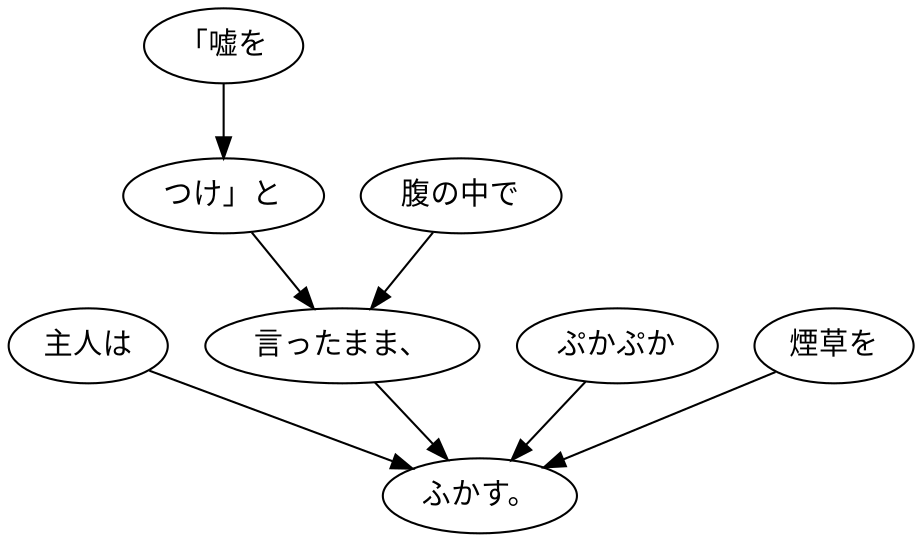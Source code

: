 digraph graph1584 {
	node0 [label="主人は"];
	node1 [label="「嘘を"];
	node2 [label="つけ」と"];
	node3 [label="腹の中で"];
	node4 [label="言ったまま、"];
	node5 [label="ぷかぷか"];
	node6 [label="煙草を"];
	node7 [label="ふかす。"];
	node0 -> node7;
	node1 -> node2;
	node2 -> node4;
	node3 -> node4;
	node4 -> node7;
	node5 -> node7;
	node6 -> node7;
}
